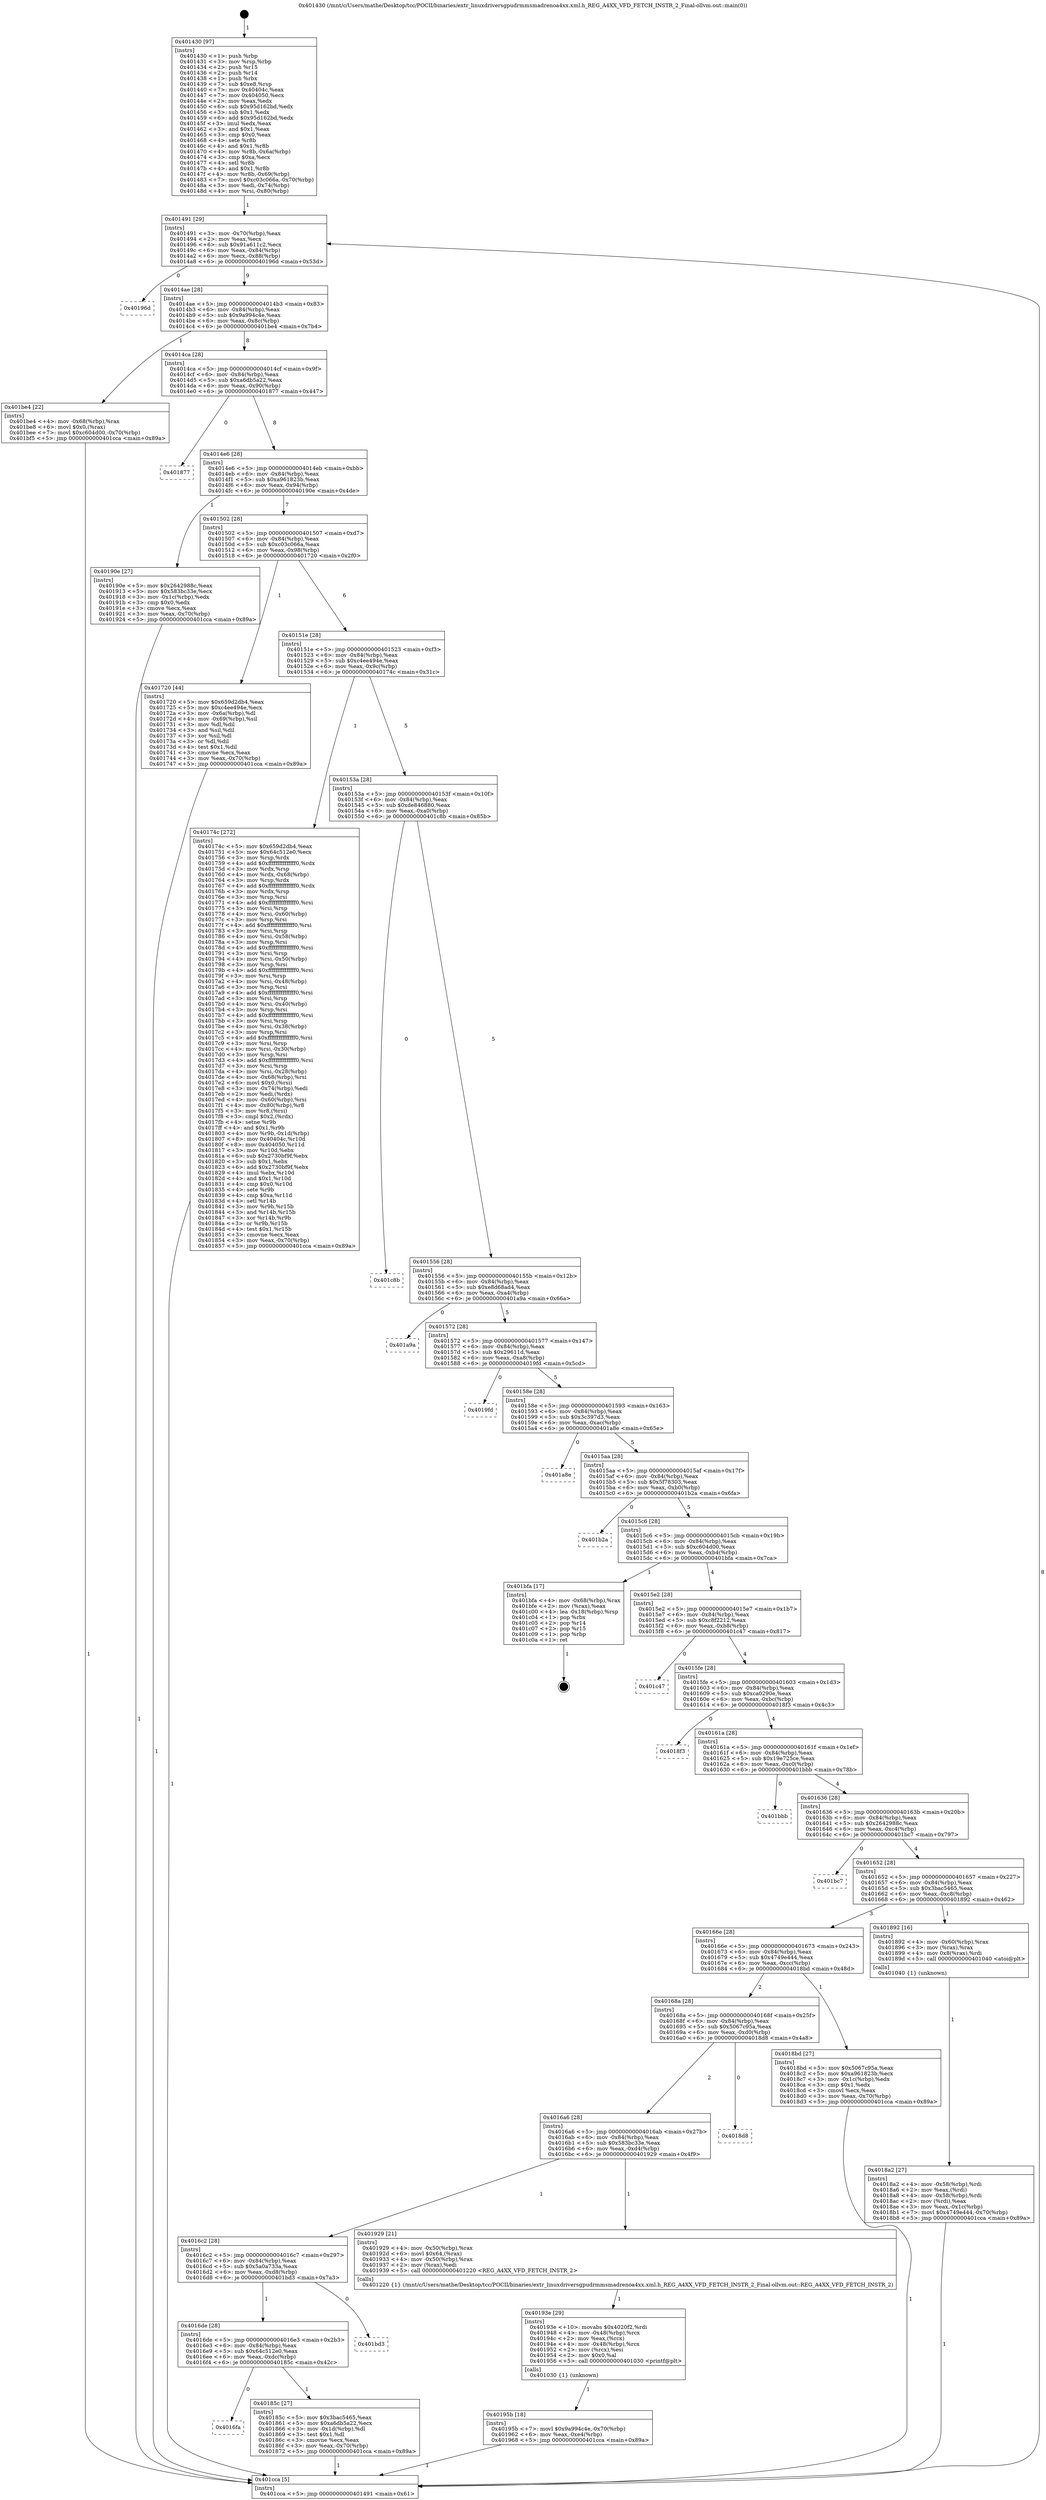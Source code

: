 digraph "0x401430" {
  label = "0x401430 (/mnt/c/Users/mathe/Desktop/tcc/POCII/binaries/extr_linuxdriversgpudrmmsmadrenoa4xx.xml.h_REG_A4XX_VFD_FETCH_INSTR_2_Final-ollvm.out::main(0))"
  labelloc = "t"
  node[shape=record]

  Entry [label="",width=0.3,height=0.3,shape=circle,fillcolor=black,style=filled]
  "0x401491" [label="{
     0x401491 [29]\l
     | [instrs]\l
     &nbsp;&nbsp;0x401491 \<+3\>: mov -0x70(%rbp),%eax\l
     &nbsp;&nbsp;0x401494 \<+2\>: mov %eax,%ecx\l
     &nbsp;&nbsp;0x401496 \<+6\>: sub $0x91a611c2,%ecx\l
     &nbsp;&nbsp;0x40149c \<+6\>: mov %eax,-0x84(%rbp)\l
     &nbsp;&nbsp;0x4014a2 \<+6\>: mov %ecx,-0x88(%rbp)\l
     &nbsp;&nbsp;0x4014a8 \<+6\>: je 000000000040196d \<main+0x53d\>\l
  }"]
  "0x40196d" [label="{
     0x40196d\l
  }", style=dashed]
  "0x4014ae" [label="{
     0x4014ae [28]\l
     | [instrs]\l
     &nbsp;&nbsp;0x4014ae \<+5\>: jmp 00000000004014b3 \<main+0x83\>\l
     &nbsp;&nbsp;0x4014b3 \<+6\>: mov -0x84(%rbp),%eax\l
     &nbsp;&nbsp;0x4014b9 \<+5\>: sub $0x9a994c4e,%eax\l
     &nbsp;&nbsp;0x4014be \<+6\>: mov %eax,-0x8c(%rbp)\l
     &nbsp;&nbsp;0x4014c4 \<+6\>: je 0000000000401be4 \<main+0x7b4\>\l
  }"]
  Exit [label="",width=0.3,height=0.3,shape=circle,fillcolor=black,style=filled,peripheries=2]
  "0x401be4" [label="{
     0x401be4 [22]\l
     | [instrs]\l
     &nbsp;&nbsp;0x401be4 \<+4\>: mov -0x68(%rbp),%rax\l
     &nbsp;&nbsp;0x401be8 \<+6\>: movl $0x0,(%rax)\l
     &nbsp;&nbsp;0x401bee \<+7\>: movl $0xc604d00,-0x70(%rbp)\l
     &nbsp;&nbsp;0x401bf5 \<+5\>: jmp 0000000000401cca \<main+0x89a\>\l
  }"]
  "0x4014ca" [label="{
     0x4014ca [28]\l
     | [instrs]\l
     &nbsp;&nbsp;0x4014ca \<+5\>: jmp 00000000004014cf \<main+0x9f\>\l
     &nbsp;&nbsp;0x4014cf \<+6\>: mov -0x84(%rbp),%eax\l
     &nbsp;&nbsp;0x4014d5 \<+5\>: sub $0xa6db5a22,%eax\l
     &nbsp;&nbsp;0x4014da \<+6\>: mov %eax,-0x90(%rbp)\l
     &nbsp;&nbsp;0x4014e0 \<+6\>: je 0000000000401877 \<main+0x447\>\l
  }"]
  "0x40195b" [label="{
     0x40195b [18]\l
     | [instrs]\l
     &nbsp;&nbsp;0x40195b \<+7\>: movl $0x9a994c4e,-0x70(%rbp)\l
     &nbsp;&nbsp;0x401962 \<+6\>: mov %eax,-0xe4(%rbp)\l
     &nbsp;&nbsp;0x401968 \<+5\>: jmp 0000000000401cca \<main+0x89a\>\l
  }"]
  "0x401877" [label="{
     0x401877\l
  }", style=dashed]
  "0x4014e6" [label="{
     0x4014e6 [28]\l
     | [instrs]\l
     &nbsp;&nbsp;0x4014e6 \<+5\>: jmp 00000000004014eb \<main+0xbb\>\l
     &nbsp;&nbsp;0x4014eb \<+6\>: mov -0x84(%rbp),%eax\l
     &nbsp;&nbsp;0x4014f1 \<+5\>: sub $0xa961823b,%eax\l
     &nbsp;&nbsp;0x4014f6 \<+6\>: mov %eax,-0x94(%rbp)\l
     &nbsp;&nbsp;0x4014fc \<+6\>: je 000000000040190e \<main+0x4de\>\l
  }"]
  "0x40193e" [label="{
     0x40193e [29]\l
     | [instrs]\l
     &nbsp;&nbsp;0x40193e \<+10\>: movabs $0x4020f2,%rdi\l
     &nbsp;&nbsp;0x401948 \<+4\>: mov -0x48(%rbp),%rcx\l
     &nbsp;&nbsp;0x40194c \<+2\>: mov %eax,(%rcx)\l
     &nbsp;&nbsp;0x40194e \<+4\>: mov -0x48(%rbp),%rcx\l
     &nbsp;&nbsp;0x401952 \<+2\>: mov (%rcx),%esi\l
     &nbsp;&nbsp;0x401954 \<+2\>: mov $0x0,%al\l
     &nbsp;&nbsp;0x401956 \<+5\>: call 0000000000401030 \<printf@plt\>\l
     | [calls]\l
     &nbsp;&nbsp;0x401030 \{1\} (unknown)\l
  }"]
  "0x40190e" [label="{
     0x40190e [27]\l
     | [instrs]\l
     &nbsp;&nbsp;0x40190e \<+5\>: mov $0x2642988c,%eax\l
     &nbsp;&nbsp;0x401913 \<+5\>: mov $0x583bc33e,%ecx\l
     &nbsp;&nbsp;0x401918 \<+3\>: mov -0x1c(%rbp),%edx\l
     &nbsp;&nbsp;0x40191b \<+3\>: cmp $0x0,%edx\l
     &nbsp;&nbsp;0x40191e \<+3\>: cmove %ecx,%eax\l
     &nbsp;&nbsp;0x401921 \<+3\>: mov %eax,-0x70(%rbp)\l
     &nbsp;&nbsp;0x401924 \<+5\>: jmp 0000000000401cca \<main+0x89a\>\l
  }"]
  "0x401502" [label="{
     0x401502 [28]\l
     | [instrs]\l
     &nbsp;&nbsp;0x401502 \<+5\>: jmp 0000000000401507 \<main+0xd7\>\l
     &nbsp;&nbsp;0x401507 \<+6\>: mov -0x84(%rbp),%eax\l
     &nbsp;&nbsp;0x40150d \<+5\>: sub $0xc03c066a,%eax\l
     &nbsp;&nbsp;0x401512 \<+6\>: mov %eax,-0x98(%rbp)\l
     &nbsp;&nbsp;0x401518 \<+6\>: je 0000000000401720 \<main+0x2f0\>\l
  }"]
  "0x4018a2" [label="{
     0x4018a2 [27]\l
     | [instrs]\l
     &nbsp;&nbsp;0x4018a2 \<+4\>: mov -0x58(%rbp),%rdi\l
     &nbsp;&nbsp;0x4018a6 \<+2\>: mov %eax,(%rdi)\l
     &nbsp;&nbsp;0x4018a8 \<+4\>: mov -0x58(%rbp),%rdi\l
     &nbsp;&nbsp;0x4018ac \<+2\>: mov (%rdi),%eax\l
     &nbsp;&nbsp;0x4018ae \<+3\>: mov %eax,-0x1c(%rbp)\l
     &nbsp;&nbsp;0x4018b1 \<+7\>: movl $0x4749e444,-0x70(%rbp)\l
     &nbsp;&nbsp;0x4018b8 \<+5\>: jmp 0000000000401cca \<main+0x89a\>\l
  }"]
  "0x401720" [label="{
     0x401720 [44]\l
     | [instrs]\l
     &nbsp;&nbsp;0x401720 \<+5\>: mov $0x659d2db4,%eax\l
     &nbsp;&nbsp;0x401725 \<+5\>: mov $0xc4ee494e,%ecx\l
     &nbsp;&nbsp;0x40172a \<+3\>: mov -0x6a(%rbp),%dl\l
     &nbsp;&nbsp;0x40172d \<+4\>: mov -0x69(%rbp),%sil\l
     &nbsp;&nbsp;0x401731 \<+3\>: mov %dl,%dil\l
     &nbsp;&nbsp;0x401734 \<+3\>: and %sil,%dil\l
     &nbsp;&nbsp;0x401737 \<+3\>: xor %sil,%dl\l
     &nbsp;&nbsp;0x40173a \<+3\>: or %dl,%dil\l
     &nbsp;&nbsp;0x40173d \<+4\>: test $0x1,%dil\l
     &nbsp;&nbsp;0x401741 \<+3\>: cmovne %ecx,%eax\l
     &nbsp;&nbsp;0x401744 \<+3\>: mov %eax,-0x70(%rbp)\l
     &nbsp;&nbsp;0x401747 \<+5\>: jmp 0000000000401cca \<main+0x89a\>\l
  }"]
  "0x40151e" [label="{
     0x40151e [28]\l
     | [instrs]\l
     &nbsp;&nbsp;0x40151e \<+5\>: jmp 0000000000401523 \<main+0xf3\>\l
     &nbsp;&nbsp;0x401523 \<+6\>: mov -0x84(%rbp),%eax\l
     &nbsp;&nbsp;0x401529 \<+5\>: sub $0xc4ee494e,%eax\l
     &nbsp;&nbsp;0x40152e \<+6\>: mov %eax,-0x9c(%rbp)\l
     &nbsp;&nbsp;0x401534 \<+6\>: je 000000000040174c \<main+0x31c\>\l
  }"]
  "0x401cca" [label="{
     0x401cca [5]\l
     | [instrs]\l
     &nbsp;&nbsp;0x401cca \<+5\>: jmp 0000000000401491 \<main+0x61\>\l
  }"]
  "0x401430" [label="{
     0x401430 [97]\l
     | [instrs]\l
     &nbsp;&nbsp;0x401430 \<+1\>: push %rbp\l
     &nbsp;&nbsp;0x401431 \<+3\>: mov %rsp,%rbp\l
     &nbsp;&nbsp;0x401434 \<+2\>: push %r15\l
     &nbsp;&nbsp;0x401436 \<+2\>: push %r14\l
     &nbsp;&nbsp;0x401438 \<+1\>: push %rbx\l
     &nbsp;&nbsp;0x401439 \<+7\>: sub $0xe8,%rsp\l
     &nbsp;&nbsp;0x401440 \<+7\>: mov 0x40404c,%eax\l
     &nbsp;&nbsp;0x401447 \<+7\>: mov 0x404050,%ecx\l
     &nbsp;&nbsp;0x40144e \<+2\>: mov %eax,%edx\l
     &nbsp;&nbsp;0x401450 \<+6\>: sub $0x95d162bd,%edx\l
     &nbsp;&nbsp;0x401456 \<+3\>: sub $0x1,%edx\l
     &nbsp;&nbsp;0x401459 \<+6\>: add $0x95d162bd,%edx\l
     &nbsp;&nbsp;0x40145f \<+3\>: imul %edx,%eax\l
     &nbsp;&nbsp;0x401462 \<+3\>: and $0x1,%eax\l
     &nbsp;&nbsp;0x401465 \<+3\>: cmp $0x0,%eax\l
     &nbsp;&nbsp;0x401468 \<+4\>: sete %r8b\l
     &nbsp;&nbsp;0x40146c \<+4\>: and $0x1,%r8b\l
     &nbsp;&nbsp;0x401470 \<+4\>: mov %r8b,-0x6a(%rbp)\l
     &nbsp;&nbsp;0x401474 \<+3\>: cmp $0xa,%ecx\l
     &nbsp;&nbsp;0x401477 \<+4\>: setl %r8b\l
     &nbsp;&nbsp;0x40147b \<+4\>: and $0x1,%r8b\l
     &nbsp;&nbsp;0x40147f \<+4\>: mov %r8b,-0x69(%rbp)\l
     &nbsp;&nbsp;0x401483 \<+7\>: movl $0xc03c066a,-0x70(%rbp)\l
     &nbsp;&nbsp;0x40148a \<+3\>: mov %edi,-0x74(%rbp)\l
     &nbsp;&nbsp;0x40148d \<+4\>: mov %rsi,-0x80(%rbp)\l
  }"]
  "0x4016fa" [label="{
     0x4016fa\l
  }", style=dashed]
  "0x40174c" [label="{
     0x40174c [272]\l
     | [instrs]\l
     &nbsp;&nbsp;0x40174c \<+5\>: mov $0x659d2db4,%eax\l
     &nbsp;&nbsp;0x401751 \<+5\>: mov $0x64c512e0,%ecx\l
     &nbsp;&nbsp;0x401756 \<+3\>: mov %rsp,%rdx\l
     &nbsp;&nbsp;0x401759 \<+4\>: add $0xfffffffffffffff0,%rdx\l
     &nbsp;&nbsp;0x40175d \<+3\>: mov %rdx,%rsp\l
     &nbsp;&nbsp;0x401760 \<+4\>: mov %rdx,-0x68(%rbp)\l
     &nbsp;&nbsp;0x401764 \<+3\>: mov %rsp,%rdx\l
     &nbsp;&nbsp;0x401767 \<+4\>: add $0xfffffffffffffff0,%rdx\l
     &nbsp;&nbsp;0x40176b \<+3\>: mov %rdx,%rsp\l
     &nbsp;&nbsp;0x40176e \<+3\>: mov %rsp,%rsi\l
     &nbsp;&nbsp;0x401771 \<+4\>: add $0xfffffffffffffff0,%rsi\l
     &nbsp;&nbsp;0x401775 \<+3\>: mov %rsi,%rsp\l
     &nbsp;&nbsp;0x401778 \<+4\>: mov %rsi,-0x60(%rbp)\l
     &nbsp;&nbsp;0x40177c \<+3\>: mov %rsp,%rsi\l
     &nbsp;&nbsp;0x40177f \<+4\>: add $0xfffffffffffffff0,%rsi\l
     &nbsp;&nbsp;0x401783 \<+3\>: mov %rsi,%rsp\l
     &nbsp;&nbsp;0x401786 \<+4\>: mov %rsi,-0x58(%rbp)\l
     &nbsp;&nbsp;0x40178a \<+3\>: mov %rsp,%rsi\l
     &nbsp;&nbsp;0x40178d \<+4\>: add $0xfffffffffffffff0,%rsi\l
     &nbsp;&nbsp;0x401791 \<+3\>: mov %rsi,%rsp\l
     &nbsp;&nbsp;0x401794 \<+4\>: mov %rsi,-0x50(%rbp)\l
     &nbsp;&nbsp;0x401798 \<+3\>: mov %rsp,%rsi\l
     &nbsp;&nbsp;0x40179b \<+4\>: add $0xfffffffffffffff0,%rsi\l
     &nbsp;&nbsp;0x40179f \<+3\>: mov %rsi,%rsp\l
     &nbsp;&nbsp;0x4017a2 \<+4\>: mov %rsi,-0x48(%rbp)\l
     &nbsp;&nbsp;0x4017a6 \<+3\>: mov %rsp,%rsi\l
     &nbsp;&nbsp;0x4017a9 \<+4\>: add $0xfffffffffffffff0,%rsi\l
     &nbsp;&nbsp;0x4017ad \<+3\>: mov %rsi,%rsp\l
     &nbsp;&nbsp;0x4017b0 \<+4\>: mov %rsi,-0x40(%rbp)\l
     &nbsp;&nbsp;0x4017b4 \<+3\>: mov %rsp,%rsi\l
     &nbsp;&nbsp;0x4017b7 \<+4\>: add $0xfffffffffffffff0,%rsi\l
     &nbsp;&nbsp;0x4017bb \<+3\>: mov %rsi,%rsp\l
     &nbsp;&nbsp;0x4017be \<+4\>: mov %rsi,-0x38(%rbp)\l
     &nbsp;&nbsp;0x4017c2 \<+3\>: mov %rsp,%rsi\l
     &nbsp;&nbsp;0x4017c5 \<+4\>: add $0xfffffffffffffff0,%rsi\l
     &nbsp;&nbsp;0x4017c9 \<+3\>: mov %rsi,%rsp\l
     &nbsp;&nbsp;0x4017cc \<+4\>: mov %rsi,-0x30(%rbp)\l
     &nbsp;&nbsp;0x4017d0 \<+3\>: mov %rsp,%rsi\l
     &nbsp;&nbsp;0x4017d3 \<+4\>: add $0xfffffffffffffff0,%rsi\l
     &nbsp;&nbsp;0x4017d7 \<+3\>: mov %rsi,%rsp\l
     &nbsp;&nbsp;0x4017da \<+4\>: mov %rsi,-0x28(%rbp)\l
     &nbsp;&nbsp;0x4017de \<+4\>: mov -0x68(%rbp),%rsi\l
     &nbsp;&nbsp;0x4017e2 \<+6\>: movl $0x0,(%rsi)\l
     &nbsp;&nbsp;0x4017e8 \<+3\>: mov -0x74(%rbp),%edi\l
     &nbsp;&nbsp;0x4017eb \<+2\>: mov %edi,(%rdx)\l
     &nbsp;&nbsp;0x4017ed \<+4\>: mov -0x60(%rbp),%rsi\l
     &nbsp;&nbsp;0x4017f1 \<+4\>: mov -0x80(%rbp),%r8\l
     &nbsp;&nbsp;0x4017f5 \<+3\>: mov %r8,(%rsi)\l
     &nbsp;&nbsp;0x4017f8 \<+3\>: cmpl $0x2,(%rdx)\l
     &nbsp;&nbsp;0x4017fb \<+4\>: setne %r9b\l
     &nbsp;&nbsp;0x4017ff \<+4\>: and $0x1,%r9b\l
     &nbsp;&nbsp;0x401803 \<+4\>: mov %r9b,-0x1d(%rbp)\l
     &nbsp;&nbsp;0x401807 \<+8\>: mov 0x40404c,%r10d\l
     &nbsp;&nbsp;0x40180f \<+8\>: mov 0x404050,%r11d\l
     &nbsp;&nbsp;0x401817 \<+3\>: mov %r10d,%ebx\l
     &nbsp;&nbsp;0x40181a \<+6\>: sub $0x2730bf9f,%ebx\l
     &nbsp;&nbsp;0x401820 \<+3\>: sub $0x1,%ebx\l
     &nbsp;&nbsp;0x401823 \<+6\>: add $0x2730bf9f,%ebx\l
     &nbsp;&nbsp;0x401829 \<+4\>: imul %ebx,%r10d\l
     &nbsp;&nbsp;0x40182d \<+4\>: and $0x1,%r10d\l
     &nbsp;&nbsp;0x401831 \<+4\>: cmp $0x0,%r10d\l
     &nbsp;&nbsp;0x401835 \<+4\>: sete %r9b\l
     &nbsp;&nbsp;0x401839 \<+4\>: cmp $0xa,%r11d\l
     &nbsp;&nbsp;0x40183d \<+4\>: setl %r14b\l
     &nbsp;&nbsp;0x401841 \<+3\>: mov %r9b,%r15b\l
     &nbsp;&nbsp;0x401844 \<+3\>: and %r14b,%r15b\l
     &nbsp;&nbsp;0x401847 \<+3\>: xor %r14b,%r9b\l
     &nbsp;&nbsp;0x40184a \<+3\>: or %r9b,%r15b\l
     &nbsp;&nbsp;0x40184d \<+4\>: test $0x1,%r15b\l
     &nbsp;&nbsp;0x401851 \<+3\>: cmovne %ecx,%eax\l
     &nbsp;&nbsp;0x401854 \<+3\>: mov %eax,-0x70(%rbp)\l
     &nbsp;&nbsp;0x401857 \<+5\>: jmp 0000000000401cca \<main+0x89a\>\l
  }"]
  "0x40153a" [label="{
     0x40153a [28]\l
     | [instrs]\l
     &nbsp;&nbsp;0x40153a \<+5\>: jmp 000000000040153f \<main+0x10f\>\l
     &nbsp;&nbsp;0x40153f \<+6\>: mov -0x84(%rbp),%eax\l
     &nbsp;&nbsp;0x401545 \<+5\>: sub $0xde846880,%eax\l
     &nbsp;&nbsp;0x40154a \<+6\>: mov %eax,-0xa0(%rbp)\l
     &nbsp;&nbsp;0x401550 \<+6\>: je 0000000000401c8b \<main+0x85b\>\l
  }"]
  "0x40185c" [label="{
     0x40185c [27]\l
     | [instrs]\l
     &nbsp;&nbsp;0x40185c \<+5\>: mov $0x3bac5465,%eax\l
     &nbsp;&nbsp;0x401861 \<+5\>: mov $0xa6db5a22,%ecx\l
     &nbsp;&nbsp;0x401866 \<+3\>: mov -0x1d(%rbp),%dl\l
     &nbsp;&nbsp;0x401869 \<+3\>: test $0x1,%dl\l
     &nbsp;&nbsp;0x40186c \<+3\>: cmovne %ecx,%eax\l
     &nbsp;&nbsp;0x40186f \<+3\>: mov %eax,-0x70(%rbp)\l
     &nbsp;&nbsp;0x401872 \<+5\>: jmp 0000000000401cca \<main+0x89a\>\l
  }"]
  "0x4016de" [label="{
     0x4016de [28]\l
     | [instrs]\l
     &nbsp;&nbsp;0x4016de \<+5\>: jmp 00000000004016e3 \<main+0x2b3\>\l
     &nbsp;&nbsp;0x4016e3 \<+6\>: mov -0x84(%rbp),%eax\l
     &nbsp;&nbsp;0x4016e9 \<+5\>: sub $0x64c512e0,%eax\l
     &nbsp;&nbsp;0x4016ee \<+6\>: mov %eax,-0xdc(%rbp)\l
     &nbsp;&nbsp;0x4016f4 \<+6\>: je 000000000040185c \<main+0x42c\>\l
  }"]
  "0x401c8b" [label="{
     0x401c8b\l
  }", style=dashed]
  "0x401556" [label="{
     0x401556 [28]\l
     | [instrs]\l
     &nbsp;&nbsp;0x401556 \<+5\>: jmp 000000000040155b \<main+0x12b\>\l
     &nbsp;&nbsp;0x40155b \<+6\>: mov -0x84(%rbp),%eax\l
     &nbsp;&nbsp;0x401561 \<+5\>: sub $0xe8d68ad4,%eax\l
     &nbsp;&nbsp;0x401566 \<+6\>: mov %eax,-0xa4(%rbp)\l
     &nbsp;&nbsp;0x40156c \<+6\>: je 0000000000401a9a \<main+0x66a\>\l
  }"]
  "0x401bd3" [label="{
     0x401bd3\l
  }", style=dashed]
  "0x401a9a" [label="{
     0x401a9a\l
  }", style=dashed]
  "0x401572" [label="{
     0x401572 [28]\l
     | [instrs]\l
     &nbsp;&nbsp;0x401572 \<+5\>: jmp 0000000000401577 \<main+0x147\>\l
     &nbsp;&nbsp;0x401577 \<+6\>: mov -0x84(%rbp),%eax\l
     &nbsp;&nbsp;0x40157d \<+5\>: sub $0x29611d,%eax\l
     &nbsp;&nbsp;0x401582 \<+6\>: mov %eax,-0xa8(%rbp)\l
     &nbsp;&nbsp;0x401588 \<+6\>: je 00000000004019fd \<main+0x5cd\>\l
  }"]
  "0x4016c2" [label="{
     0x4016c2 [28]\l
     | [instrs]\l
     &nbsp;&nbsp;0x4016c2 \<+5\>: jmp 00000000004016c7 \<main+0x297\>\l
     &nbsp;&nbsp;0x4016c7 \<+6\>: mov -0x84(%rbp),%eax\l
     &nbsp;&nbsp;0x4016cd \<+5\>: sub $0x5a0a733a,%eax\l
     &nbsp;&nbsp;0x4016d2 \<+6\>: mov %eax,-0xd8(%rbp)\l
     &nbsp;&nbsp;0x4016d8 \<+6\>: je 0000000000401bd3 \<main+0x7a3\>\l
  }"]
  "0x4019fd" [label="{
     0x4019fd\l
  }", style=dashed]
  "0x40158e" [label="{
     0x40158e [28]\l
     | [instrs]\l
     &nbsp;&nbsp;0x40158e \<+5\>: jmp 0000000000401593 \<main+0x163\>\l
     &nbsp;&nbsp;0x401593 \<+6\>: mov -0x84(%rbp),%eax\l
     &nbsp;&nbsp;0x401599 \<+5\>: sub $0x3c397d3,%eax\l
     &nbsp;&nbsp;0x40159e \<+6\>: mov %eax,-0xac(%rbp)\l
     &nbsp;&nbsp;0x4015a4 \<+6\>: je 0000000000401a8e \<main+0x65e\>\l
  }"]
  "0x401929" [label="{
     0x401929 [21]\l
     | [instrs]\l
     &nbsp;&nbsp;0x401929 \<+4\>: mov -0x50(%rbp),%rax\l
     &nbsp;&nbsp;0x40192d \<+6\>: movl $0x64,(%rax)\l
     &nbsp;&nbsp;0x401933 \<+4\>: mov -0x50(%rbp),%rax\l
     &nbsp;&nbsp;0x401937 \<+2\>: mov (%rax),%edi\l
     &nbsp;&nbsp;0x401939 \<+5\>: call 0000000000401220 \<REG_A4XX_VFD_FETCH_INSTR_2\>\l
     | [calls]\l
     &nbsp;&nbsp;0x401220 \{1\} (/mnt/c/Users/mathe/Desktop/tcc/POCII/binaries/extr_linuxdriversgpudrmmsmadrenoa4xx.xml.h_REG_A4XX_VFD_FETCH_INSTR_2_Final-ollvm.out::REG_A4XX_VFD_FETCH_INSTR_2)\l
  }"]
  "0x401a8e" [label="{
     0x401a8e\l
  }", style=dashed]
  "0x4015aa" [label="{
     0x4015aa [28]\l
     | [instrs]\l
     &nbsp;&nbsp;0x4015aa \<+5\>: jmp 00000000004015af \<main+0x17f\>\l
     &nbsp;&nbsp;0x4015af \<+6\>: mov -0x84(%rbp),%eax\l
     &nbsp;&nbsp;0x4015b5 \<+5\>: sub $0x5f78303,%eax\l
     &nbsp;&nbsp;0x4015ba \<+6\>: mov %eax,-0xb0(%rbp)\l
     &nbsp;&nbsp;0x4015c0 \<+6\>: je 0000000000401b2a \<main+0x6fa\>\l
  }"]
  "0x4016a6" [label="{
     0x4016a6 [28]\l
     | [instrs]\l
     &nbsp;&nbsp;0x4016a6 \<+5\>: jmp 00000000004016ab \<main+0x27b\>\l
     &nbsp;&nbsp;0x4016ab \<+6\>: mov -0x84(%rbp),%eax\l
     &nbsp;&nbsp;0x4016b1 \<+5\>: sub $0x583bc33e,%eax\l
     &nbsp;&nbsp;0x4016b6 \<+6\>: mov %eax,-0xd4(%rbp)\l
     &nbsp;&nbsp;0x4016bc \<+6\>: je 0000000000401929 \<main+0x4f9\>\l
  }"]
  "0x401b2a" [label="{
     0x401b2a\l
  }", style=dashed]
  "0x4015c6" [label="{
     0x4015c6 [28]\l
     | [instrs]\l
     &nbsp;&nbsp;0x4015c6 \<+5\>: jmp 00000000004015cb \<main+0x19b\>\l
     &nbsp;&nbsp;0x4015cb \<+6\>: mov -0x84(%rbp),%eax\l
     &nbsp;&nbsp;0x4015d1 \<+5\>: sub $0xc604d00,%eax\l
     &nbsp;&nbsp;0x4015d6 \<+6\>: mov %eax,-0xb4(%rbp)\l
     &nbsp;&nbsp;0x4015dc \<+6\>: je 0000000000401bfa \<main+0x7ca\>\l
  }"]
  "0x4018d8" [label="{
     0x4018d8\l
  }", style=dashed]
  "0x401bfa" [label="{
     0x401bfa [17]\l
     | [instrs]\l
     &nbsp;&nbsp;0x401bfa \<+4\>: mov -0x68(%rbp),%rax\l
     &nbsp;&nbsp;0x401bfe \<+2\>: mov (%rax),%eax\l
     &nbsp;&nbsp;0x401c00 \<+4\>: lea -0x18(%rbp),%rsp\l
     &nbsp;&nbsp;0x401c04 \<+1\>: pop %rbx\l
     &nbsp;&nbsp;0x401c05 \<+2\>: pop %r14\l
     &nbsp;&nbsp;0x401c07 \<+2\>: pop %r15\l
     &nbsp;&nbsp;0x401c09 \<+1\>: pop %rbp\l
     &nbsp;&nbsp;0x401c0a \<+1\>: ret\l
  }"]
  "0x4015e2" [label="{
     0x4015e2 [28]\l
     | [instrs]\l
     &nbsp;&nbsp;0x4015e2 \<+5\>: jmp 00000000004015e7 \<main+0x1b7\>\l
     &nbsp;&nbsp;0x4015e7 \<+6\>: mov -0x84(%rbp),%eax\l
     &nbsp;&nbsp;0x4015ed \<+5\>: sub $0xc8f2212,%eax\l
     &nbsp;&nbsp;0x4015f2 \<+6\>: mov %eax,-0xb8(%rbp)\l
     &nbsp;&nbsp;0x4015f8 \<+6\>: je 0000000000401c47 \<main+0x817\>\l
  }"]
  "0x40168a" [label="{
     0x40168a [28]\l
     | [instrs]\l
     &nbsp;&nbsp;0x40168a \<+5\>: jmp 000000000040168f \<main+0x25f\>\l
     &nbsp;&nbsp;0x40168f \<+6\>: mov -0x84(%rbp),%eax\l
     &nbsp;&nbsp;0x401695 \<+5\>: sub $0x5067c95a,%eax\l
     &nbsp;&nbsp;0x40169a \<+6\>: mov %eax,-0xd0(%rbp)\l
     &nbsp;&nbsp;0x4016a0 \<+6\>: je 00000000004018d8 \<main+0x4a8\>\l
  }"]
  "0x401c47" [label="{
     0x401c47\l
  }", style=dashed]
  "0x4015fe" [label="{
     0x4015fe [28]\l
     | [instrs]\l
     &nbsp;&nbsp;0x4015fe \<+5\>: jmp 0000000000401603 \<main+0x1d3\>\l
     &nbsp;&nbsp;0x401603 \<+6\>: mov -0x84(%rbp),%eax\l
     &nbsp;&nbsp;0x401609 \<+5\>: sub $0xca0290e,%eax\l
     &nbsp;&nbsp;0x40160e \<+6\>: mov %eax,-0xbc(%rbp)\l
     &nbsp;&nbsp;0x401614 \<+6\>: je 00000000004018f3 \<main+0x4c3\>\l
  }"]
  "0x4018bd" [label="{
     0x4018bd [27]\l
     | [instrs]\l
     &nbsp;&nbsp;0x4018bd \<+5\>: mov $0x5067c95a,%eax\l
     &nbsp;&nbsp;0x4018c2 \<+5\>: mov $0xa961823b,%ecx\l
     &nbsp;&nbsp;0x4018c7 \<+3\>: mov -0x1c(%rbp),%edx\l
     &nbsp;&nbsp;0x4018ca \<+3\>: cmp $0x1,%edx\l
     &nbsp;&nbsp;0x4018cd \<+3\>: cmovl %ecx,%eax\l
     &nbsp;&nbsp;0x4018d0 \<+3\>: mov %eax,-0x70(%rbp)\l
     &nbsp;&nbsp;0x4018d3 \<+5\>: jmp 0000000000401cca \<main+0x89a\>\l
  }"]
  "0x4018f3" [label="{
     0x4018f3\l
  }", style=dashed]
  "0x40161a" [label="{
     0x40161a [28]\l
     | [instrs]\l
     &nbsp;&nbsp;0x40161a \<+5\>: jmp 000000000040161f \<main+0x1ef\>\l
     &nbsp;&nbsp;0x40161f \<+6\>: mov -0x84(%rbp),%eax\l
     &nbsp;&nbsp;0x401625 \<+5\>: sub $0x19e725ce,%eax\l
     &nbsp;&nbsp;0x40162a \<+6\>: mov %eax,-0xc0(%rbp)\l
     &nbsp;&nbsp;0x401630 \<+6\>: je 0000000000401bbb \<main+0x78b\>\l
  }"]
  "0x40166e" [label="{
     0x40166e [28]\l
     | [instrs]\l
     &nbsp;&nbsp;0x40166e \<+5\>: jmp 0000000000401673 \<main+0x243\>\l
     &nbsp;&nbsp;0x401673 \<+6\>: mov -0x84(%rbp),%eax\l
     &nbsp;&nbsp;0x401679 \<+5\>: sub $0x4749e444,%eax\l
     &nbsp;&nbsp;0x40167e \<+6\>: mov %eax,-0xcc(%rbp)\l
     &nbsp;&nbsp;0x401684 \<+6\>: je 00000000004018bd \<main+0x48d\>\l
  }"]
  "0x401bbb" [label="{
     0x401bbb\l
  }", style=dashed]
  "0x401636" [label="{
     0x401636 [28]\l
     | [instrs]\l
     &nbsp;&nbsp;0x401636 \<+5\>: jmp 000000000040163b \<main+0x20b\>\l
     &nbsp;&nbsp;0x40163b \<+6\>: mov -0x84(%rbp),%eax\l
     &nbsp;&nbsp;0x401641 \<+5\>: sub $0x2642988c,%eax\l
     &nbsp;&nbsp;0x401646 \<+6\>: mov %eax,-0xc4(%rbp)\l
     &nbsp;&nbsp;0x40164c \<+6\>: je 0000000000401bc7 \<main+0x797\>\l
  }"]
  "0x401892" [label="{
     0x401892 [16]\l
     | [instrs]\l
     &nbsp;&nbsp;0x401892 \<+4\>: mov -0x60(%rbp),%rax\l
     &nbsp;&nbsp;0x401896 \<+3\>: mov (%rax),%rax\l
     &nbsp;&nbsp;0x401899 \<+4\>: mov 0x8(%rax),%rdi\l
     &nbsp;&nbsp;0x40189d \<+5\>: call 0000000000401040 \<atoi@plt\>\l
     | [calls]\l
     &nbsp;&nbsp;0x401040 \{1\} (unknown)\l
  }"]
  "0x401bc7" [label="{
     0x401bc7\l
  }", style=dashed]
  "0x401652" [label="{
     0x401652 [28]\l
     | [instrs]\l
     &nbsp;&nbsp;0x401652 \<+5\>: jmp 0000000000401657 \<main+0x227\>\l
     &nbsp;&nbsp;0x401657 \<+6\>: mov -0x84(%rbp),%eax\l
     &nbsp;&nbsp;0x40165d \<+5\>: sub $0x3bac5465,%eax\l
     &nbsp;&nbsp;0x401662 \<+6\>: mov %eax,-0xc8(%rbp)\l
     &nbsp;&nbsp;0x401668 \<+6\>: je 0000000000401892 \<main+0x462\>\l
  }"]
  Entry -> "0x401430" [label=" 1"]
  "0x401491" -> "0x40196d" [label=" 0"]
  "0x401491" -> "0x4014ae" [label=" 9"]
  "0x401bfa" -> Exit [label=" 1"]
  "0x4014ae" -> "0x401be4" [label=" 1"]
  "0x4014ae" -> "0x4014ca" [label=" 8"]
  "0x401be4" -> "0x401cca" [label=" 1"]
  "0x4014ca" -> "0x401877" [label=" 0"]
  "0x4014ca" -> "0x4014e6" [label=" 8"]
  "0x40195b" -> "0x401cca" [label=" 1"]
  "0x4014e6" -> "0x40190e" [label=" 1"]
  "0x4014e6" -> "0x401502" [label=" 7"]
  "0x40193e" -> "0x40195b" [label=" 1"]
  "0x401502" -> "0x401720" [label=" 1"]
  "0x401502" -> "0x40151e" [label=" 6"]
  "0x401720" -> "0x401cca" [label=" 1"]
  "0x401430" -> "0x401491" [label=" 1"]
  "0x401cca" -> "0x401491" [label=" 8"]
  "0x401929" -> "0x40193e" [label=" 1"]
  "0x40151e" -> "0x40174c" [label=" 1"]
  "0x40151e" -> "0x40153a" [label=" 5"]
  "0x40190e" -> "0x401cca" [label=" 1"]
  "0x40174c" -> "0x401cca" [label=" 1"]
  "0x4018bd" -> "0x401cca" [label=" 1"]
  "0x40153a" -> "0x401c8b" [label=" 0"]
  "0x40153a" -> "0x401556" [label=" 5"]
  "0x401892" -> "0x4018a2" [label=" 1"]
  "0x401556" -> "0x401a9a" [label=" 0"]
  "0x401556" -> "0x401572" [label=" 5"]
  "0x40185c" -> "0x401cca" [label=" 1"]
  "0x401572" -> "0x4019fd" [label=" 0"]
  "0x401572" -> "0x40158e" [label=" 5"]
  "0x4016de" -> "0x40185c" [label=" 1"]
  "0x40158e" -> "0x401a8e" [label=" 0"]
  "0x40158e" -> "0x4015aa" [label=" 5"]
  "0x4018a2" -> "0x401cca" [label=" 1"]
  "0x4015aa" -> "0x401b2a" [label=" 0"]
  "0x4015aa" -> "0x4015c6" [label=" 5"]
  "0x4016c2" -> "0x401bd3" [label=" 0"]
  "0x4015c6" -> "0x401bfa" [label=" 1"]
  "0x4015c6" -> "0x4015e2" [label=" 4"]
  "0x4016de" -> "0x4016fa" [label=" 0"]
  "0x4015e2" -> "0x401c47" [label=" 0"]
  "0x4015e2" -> "0x4015fe" [label=" 4"]
  "0x4016a6" -> "0x401929" [label=" 1"]
  "0x4015fe" -> "0x4018f3" [label=" 0"]
  "0x4015fe" -> "0x40161a" [label=" 4"]
  "0x4016c2" -> "0x4016de" [label=" 1"]
  "0x40161a" -> "0x401bbb" [label=" 0"]
  "0x40161a" -> "0x401636" [label=" 4"]
  "0x40168a" -> "0x4018d8" [label=" 0"]
  "0x401636" -> "0x401bc7" [label=" 0"]
  "0x401636" -> "0x401652" [label=" 4"]
  "0x4016a6" -> "0x4016c2" [label=" 1"]
  "0x401652" -> "0x401892" [label=" 1"]
  "0x401652" -> "0x40166e" [label=" 3"]
  "0x40168a" -> "0x4016a6" [label=" 2"]
  "0x40166e" -> "0x4018bd" [label=" 1"]
  "0x40166e" -> "0x40168a" [label=" 2"]
}
